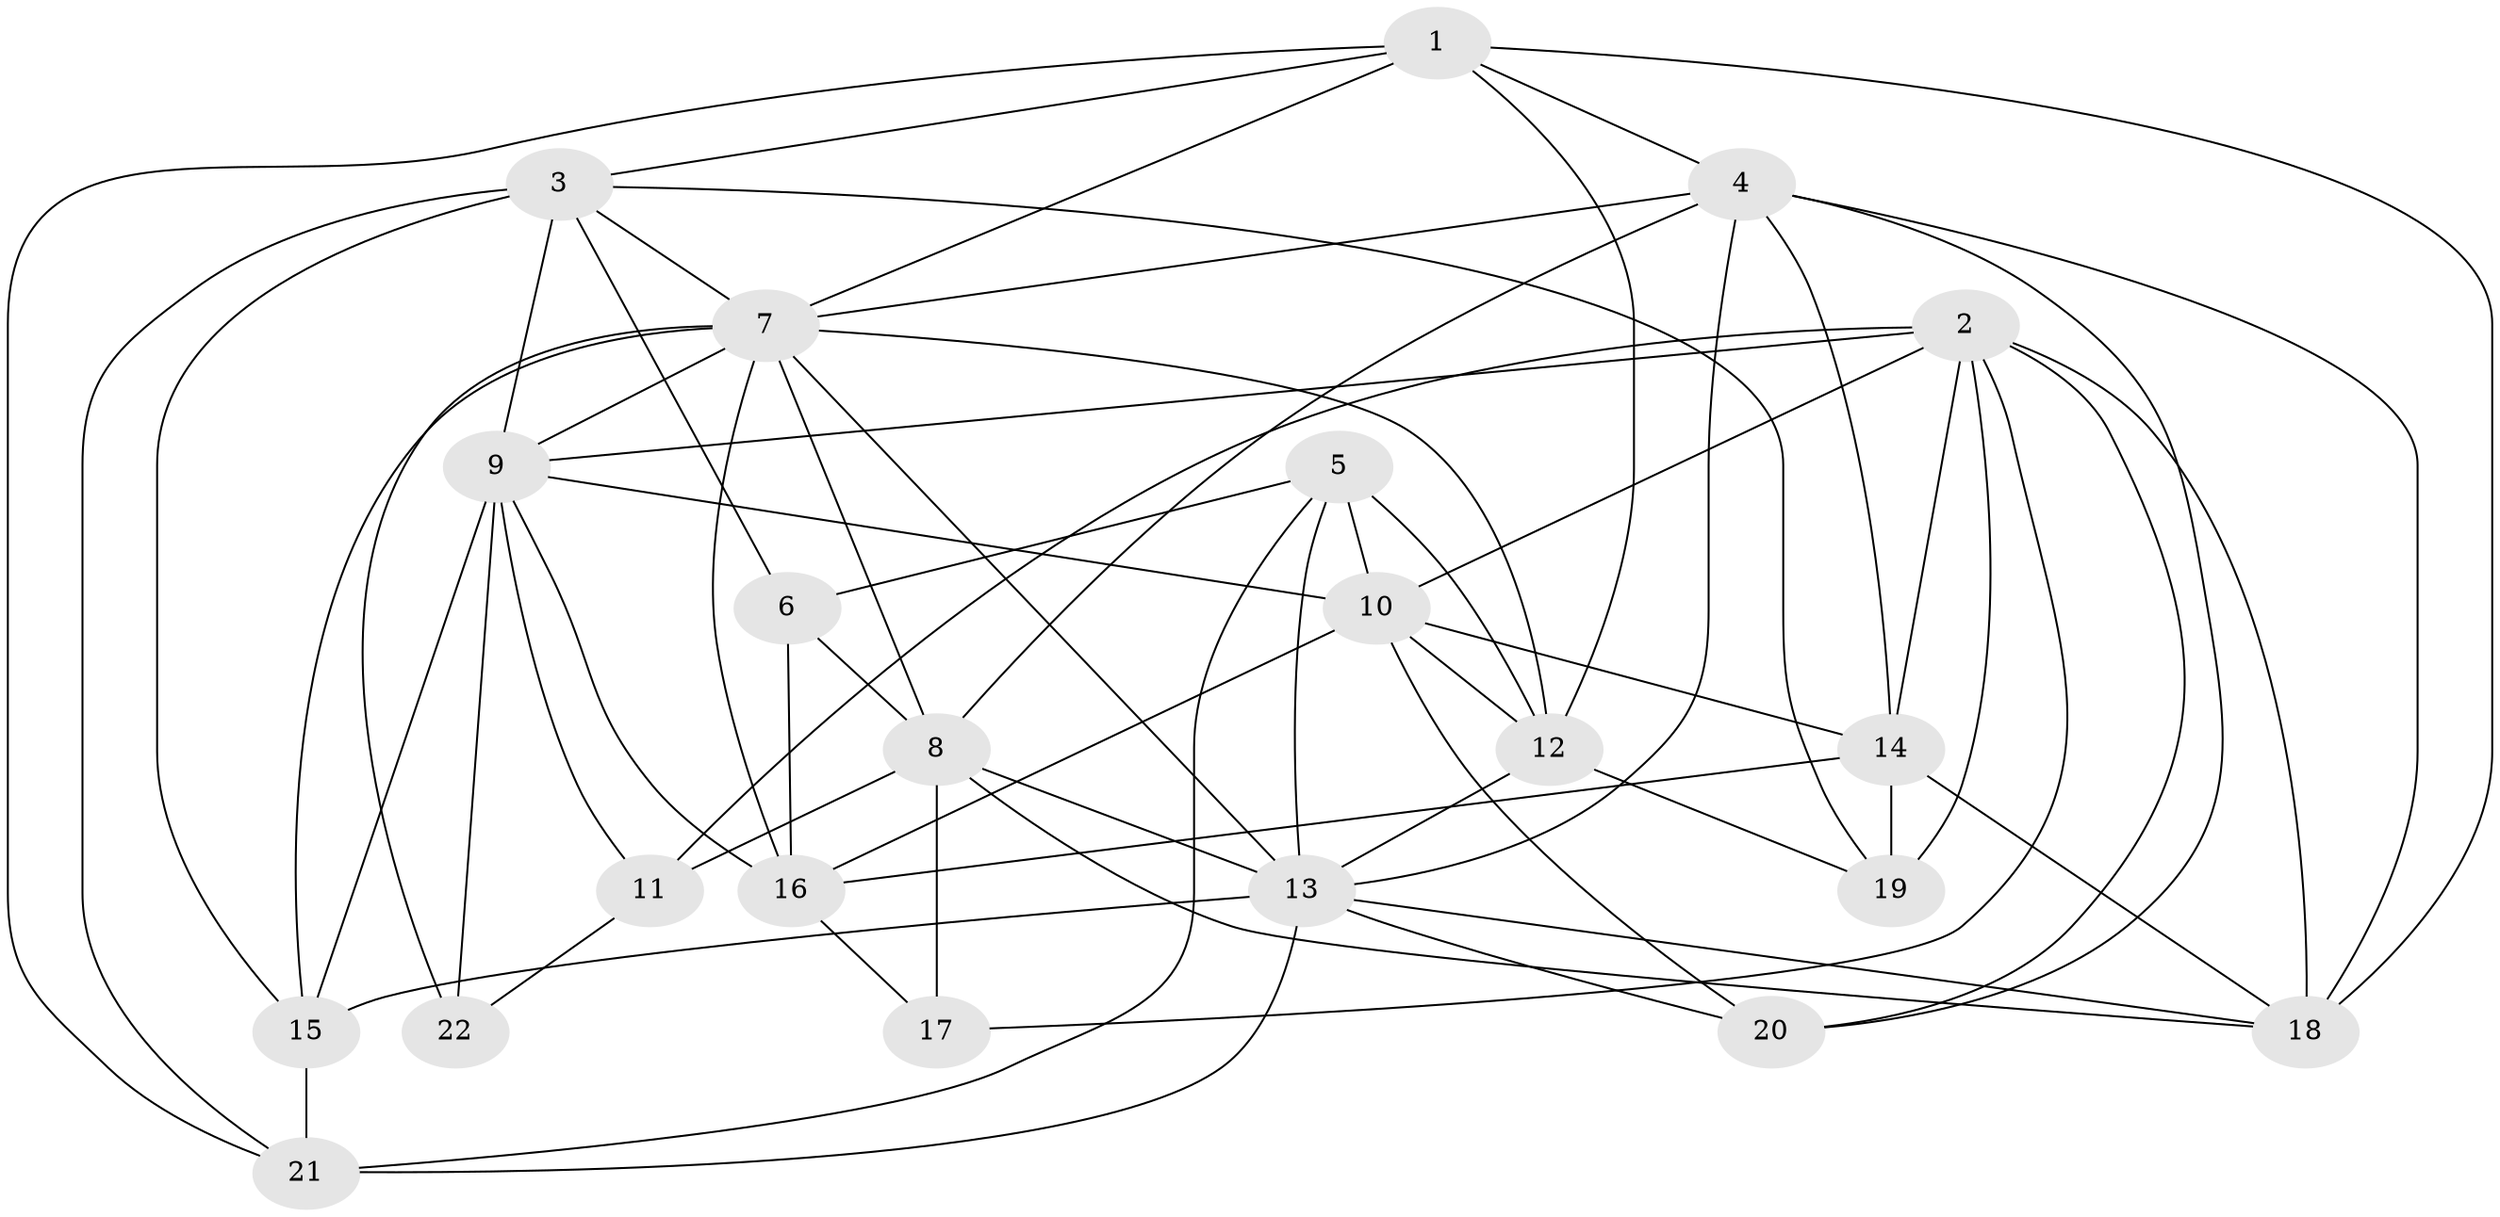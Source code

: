 // original degree distribution, {4: 1.0}
// Generated by graph-tools (version 1.1) at 2025/53/03/04/25 22:53:56]
// undirected, 22 vertices, 65 edges
graph export_dot {
  node [color=gray90,style=filled];
  1;
  2;
  3;
  4;
  5;
  6;
  7;
  8;
  9;
  10;
  11;
  12;
  13;
  14;
  15;
  16;
  17;
  18;
  19;
  20;
  21;
  22;
  1 -- 3 [weight=1.0];
  1 -- 4 [weight=1.0];
  1 -- 7 [weight=1.0];
  1 -- 12 [weight=1.0];
  1 -- 18 [weight=1.0];
  1 -- 21 [weight=1.0];
  2 -- 9 [weight=1.0];
  2 -- 10 [weight=1.0];
  2 -- 11 [weight=3.0];
  2 -- 14 [weight=1.0];
  2 -- 17 [weight=1.0];
  2 -- 18 [weight=1.0];
  2 -- 19 [weight=1.0];
  2 -- 20 [weight=1.0];
  3 -- 6 [weight=1.0];
  3 -- 7 [weight=1.0];
  3 -- 9 [weight=1.0];
  3 -- 15 [weight=2.0];
  3 -- 19 [weight=1.0];
  3 -- 21 [weight=1.0];
  4 -- 7 [weight=1.0];
  4 -- 8 [weight=1.0];
  4 -- 13 [weight=2.0];
  4 -- 14 [weight=1.0];
  4 -- 18 [weight=1.0];
  4 -- 20 [weight=1.0];
  5 -- 6 [weight=1.0];
  5 -- 10 [weight=3.0];
  5 -- 12 [weight=1.0];
  5 -- 13 [weight=1.0];
  5 -- 21 [weight=2.0];
  6 -- 8 [weight=1.0];
  6 -- 16 [weight=1.0];
  7 -- 8 [weight=1.0];
  7 -- 9 [weight=1.0];
  7 -- 12 [weight=1.0];
  7 -- 13 [weight=2.0];
  7 -- 15 [weight=1.0];
  7 -- 16 [weight=2.0];
  7 -- 22 [weight=1.0];
  8 -- 11 [weight=1.0];
  8 -- 13 [weight=1.0];
  8 -- 17 [weight=2.0];
  8 -- 18 [weight=1.0];
  9 -- 10 [weight=1.0];
  9 -- 11 [weight=1.0];
  9 -- 15 [weight=2.0];
  9 -- 16 [weight=3.0];
  9 -- 22 [weight=2.0];
  10 -- 12 [weight=1.0];
  10 -- 14 [weight=1.0];
  10 -- 16 [weight=2.0];
  10 -- 20 [weight=1.0];
  11 -- 22 [weight=1.0];
  12 -- 13 [weight=1.0];
  12 -- 19 [weight=1.0];
  13 -- 15 [weight=2.0];
  13 -- 18 [weight=1.0];
  13 -- 20 [weight=1.0];
  13 -- 21 [weight=1.0];
  14 -- 16 [weight=1.0];
  14 -- 18 [weight=1.0];
  14 -- 19 [weight=3.0];
  15 -- 21 [weight=3.0];
  16 -- 17 [weight=1.0];
}
